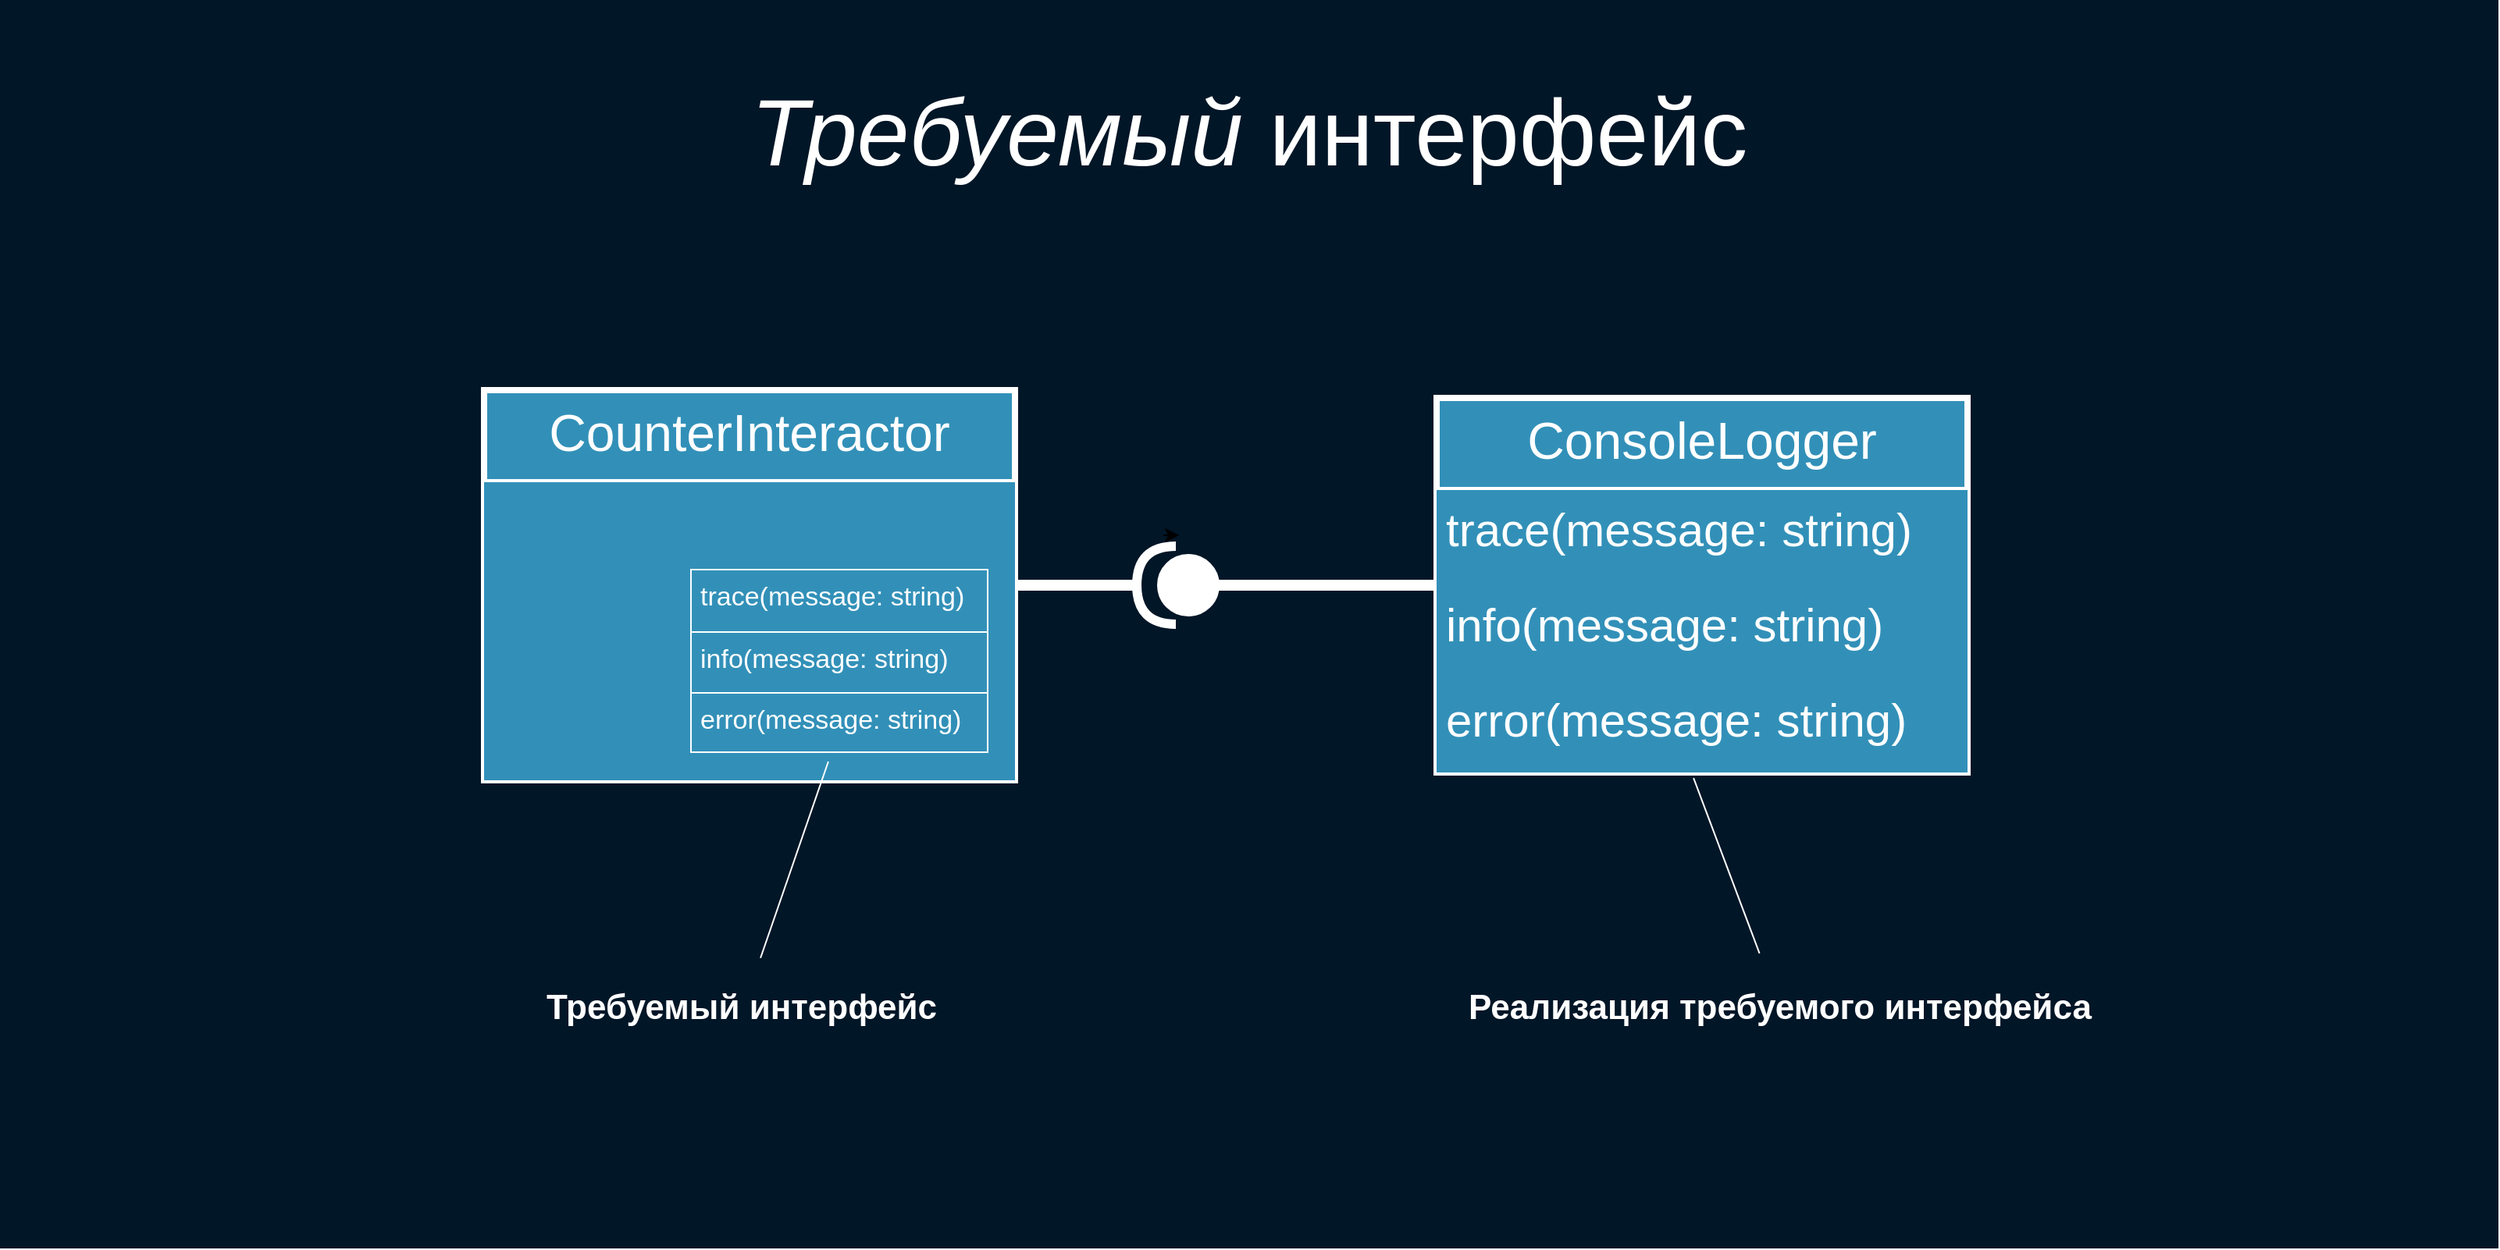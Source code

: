 <mxfile version="13.0.3" type="device"><diagram name="Page-1" id="b5b7bab2-c9e2-2cf4-8b2a-24fd1a2a6d21"><mxGraphModel dx="4154" dy="967" grid="1" gridSize="10" guides="1" tooltips="1" connect="1" arrows="1" fold="1" page="1" pageScale="1" pageWidth="827" pageHeight="1169" background="#ffffff" math="0" shadow="0"><root><mxCell id="0"/><mxCell id="1" parent="0"/><mxCell id="crDRbli0xWPwZ9U8P9Jx-28" value="" style="rounded=0;whiteSpace=wrap;html=1;fillColor=#011627;fontSize=30;fontColor=#FFFFFF;strokeColor=none;" parent="1" vertex="1"><mxGeometry x="-1790" y="80" width="1600" height="800" as="geometry"/></mxCell><mxCell id="HJhdJmxSS5BMoj7pObH_-7" value="CounterInteractor" style="swimlane;fontStyle=0;align=center;verticalAlign=top;childLayout=stackLayout;horizontal=1;startSize=59;horizontalStack=0;resizeParent=1;resizeParentMax=0;resizeLast=0;collapsible=1;marginBottom=0;strokeColor=#FFFFFF;strokeWidth=4;fillColor=#3290B8;fontSize=33;fontColor=#FFFFFF;labelBackgroundColor=none;" parent="1" vertex="1"><mxGeometry x="-1480" y="330" width="340" height="250" as="geometry"/></mxCell><mxCell id="HJhdJmxSS5BMoj7pObH_-8" value="" style="text;strokeColor=none;fillColor=#3290B8;align=left;verticalAlign=top;spacingLeft=4;spacingRight=4;overflow=hidden;rotatable=0;points=[[0,0.5],[1,0.5]];portConstraint=eastwest;fontColor=#FFFFFF;fontSize=30;labelBackgroundColor=none;" parent="HJhdJmxSS5BMoj7pObH_-7" vertex="1"><mxGeometry y="59" width="340" height="191" as="geometry"/></mxCell><mxCell id="jOwIxk3vogOaWyEmxDxG-9" value="&lt;i&gt;Требуемый&lt;/i&gt;&amp;nbsp;интерфейс" style="text;html=1;strokeColor=none;fillColor=none;align=center;verticalAlign=middle;whiteSpace=wrap;rounded=0;fontSize=60;fontColor=#FFFFFF;" parent="1" vertex="1"><mxGeometry x="-1609.06" y="130" width="1238.13" height="70" as="geometry"/></mxCell><mxCell id="HJhdJmxSS5BMoj7pObH_-2" style="edgeStyle=orthogonalEdgeStyle;rounded=0;orthogonalLoop=1;jettySize=auto;html=1;exitX=0.5;exitY=1;exitDx=0;exitDy=0;entryX=0.553;entryY=0.974;entryDx=0;entryDy=0;entryPerimeter=0;fontSize=33;fontColor=#FFFFFF;" parent="1" edge="1"><mxGeometry relative="1" as="geometry"><mxPoint x="-1045.0" y="423" as="sourcePoint"/><mxPoint x="-1034.93" y="422.48" as="targetPoint"/></mxGeometry></mxCell><mxCell id="lnrhcF5-zrZUQGdcZG1h-18" value="" style="rounded=0;orthogonalLoop=1;jettySize=auto;html=1;endArrow=none;endFill=0;fontSize=32;fontColor=#FFFFFF;strokeColor=#FFFFFF;strokeWidth=7;entryX=0;entryY=0.5;entryDx=0;entryDy=0;entryPerimeter=0;exitX=0;exitY=0.5;exitDx=0;exitDy=0;" parent="1" source="lnrhcF5-zrZUQGdcZG1h-26" target="lnrhcF5-zrZUQGdcZG1h-19" edge="1"><mxGeometry relative="1" as="geometry"><mxPoint x="-840" y="455" as="sourcePoint"/><mxPoint x="-972.0" y="515" as="targetPoint"/></mxGeometry></mxCell><mxCell id="lnrhcF5-zrZUQGdcZG1h-19" value="" style="shape=providedRequiredInterface;html=1;verticalLabelPosition=bottom;labelBackgroundColor=none;strokeColor=#FFFFFF;strokeWidth=6;fillColor=#FFFFFF;fontSize=32;fontColor=#FFFFFF;rotation=-180;" parent="1" vertex="1"><mxGeometry x="-1062" y="430" width="50" height="50" as="geometry"/></mxCell><mxCell id="lnrhcF5-zrZUQGdcZG1h-20" value="" style="rounded=0;orthogonalLoop=1;jettySize=auto;html=1;endArrow=none;endFill=0;fontSize=32;fontColor=#FFFFFF;strokeColor=#FFFFFF;strokeWidth=7;exitX=1;exitY=0.5;exitDx=0;exitDy=0;exitPerimeter=0;entryX=1;entryY=0.5;entryDx=0;entryDy=0;" parent="1" source="lnrhcF5-zrZUQGdcZG1h-19" target="HJhdJmxSS5BMoj7pObH_-7" edge="1"><mxGeometry relative="1" as="geometry"><mxPoint x="-1040" y="520.882" as="sourcePoint"/><mxPoint x="-1100.0" y="515" as="targetPoint"/></mxGeometry></mxCell><mxCell id="lnrhcF5-zrZUQGdcZG1h-22" value="Требуемый интерфейс" style="text;align=center;fontStyle=1;verticalAlign=middle;spacingLeft=3;spacingRight=3;strokeColor=none;rotatable=0;points=[[0,0.5],[1,0.5]];portConstraint=eastwest;labelBackgroundColor=none;fillColor=none;fontSize=22;fontColor=#FFFFFF;strokeWidth=4;" parent="1" vertex="1"><mxGeometry x="-1455" y="695" width="280" height="56" as="geometry"/></mxCell><mxCell id="lnrhcF5-zrZUQGdcZG1h-24" value="Реализация требуемого интерфейса" style="text;align=center;fontStyle=1;verticalAlign=middle;spacingLeft=3;spacingRight=3;strokeColor=none;rotatable=0;points=[[0,0.5],[1,0.5]];portConstraint=eastwest;labelBackgroundColor=none;fillColor=none;fontSize=22;fontColor=#FFFFFF;strokeWidth=4;" parent="1" vertex="1"><mxGeometry x="-870" y="695" width="440" height="56" as="geometry"/></mxCell><mxCell id="lnrhcF5-zrZUQGdcZG1h-25" value="" style="endArrow=none;html=1;strokeColor=#FFFFFF;strokeWidth=1;fontSize=16;fontColor=#FFFFFF;entryX=0.47;entryY=-0.073;entryDx=0;entryDy=0;entryPerimeter=0;exitX=0.484;exitY=1.061;exitDx=0;exitDy=0;exitPerimeter=0;" parent="1" source="lnrhcF5-zrZUQGdcZG1h-29" target="lnrhcF5-zrZUQGdcZG1h-24" edge="1"><mxGeometry width="50" height="50" relative="1" as="geometry"><mxPoint x="-940" y="455" as="sourcePoint"/><mxPoint x="-1060" y="625" as="targetPoint"/></mxGeometry></mxCell><mxCell id="lnrhcF5-zrZUQGdcZG1h-30" value="trace(message: string)" style="text;strokeColor=#FFFFFF;fillColor=#3290B8;align=left;verticalAlign=top;spacingLeft=4;spacingRight=4;overflow=hidden;rotatable=0;points=[[0,0.5],[1,0.5]];portConstraint=eastwest;fontColor=#FFFFFF;fontSize=17;labelBackgroundColor=none;" parent="1" vertex="1"><mxGeometry x="-1347.5" y="445" width="190" height="40" as="geometry"/></mxCell><mxCell id="lnrhcF5-zrZUQGdcZG1h-31" value="info(message: string)" style="text;strokeColor=#FFFFFF;fillColor=#3290B8;align=left;verticalAlign=top;spacingLeft=4;spacingRight=4;overflow=hidden;rotatable=0;points=[[0,0.5],[1,0.5]];portConstraint=eastwest;fontColor=#FFFFFF;fontSize=17;labelBackgroundColor=none;" parent="1" vertex="1"><mxGeometry x="-1347.5" y="485" width="190" height="39" as="geometry"/></mxCell><mxCell id="lnrhcF5-zrZUQGdcZG1h-32" value="error(message: string)" style="text;strokeColor=#FFFFFF;fillColor=#3290B8;align=left;verticalAlign=top;spacingLeft=4;spacingRight=4;overflow=hidden;rotatable=0;points=[[0,0.5],[1,0.5]];portConstraint=eastwest;fontColor=#FFFFFF;fontSize=17;labelBackgroundColor=none;" parent="1" vertex="1"><mxGeometry x="-1347.5" y="524" width="190" height="38" as="geometry"/></mxCell><mxCell id="lnrhcF5-zrZUQGdcZG1h-23" value="" style="endArrow=none;html=1;strokeColor=#FFFFFF;strokeWidth=1;fontSize=16;fontColor=#FFFFFF;entryX=0.543;entryY=-0.02;entryDx=0;entryDy=0;entryPerimeter=0;exitX=0.463;exitY=1.158;exitDx=0;exitDy=0;exitPerimeter=0;" parent="1" source="lnrhcF5-zrZUQGdcZG1h-32" target="lnrhcF5-zrZUQGdcZG1h-22" edge="1"><mxGeometry width="50" height="50" relative="1" as="geometry"><mxPoint x="-1090" y="455" as="sourcePoint"/><mxPoint x="-1550" y="625" as="targetPoint"/></mxGeometry></mxCell><mxCell id="lnrhcF5-zrZUQGdcZG1h-26" value="ConsoleLogger" style="swimlane;fontStyle=0;align=center;verticalAlign=top;childLayout=stackLayout;horizontal=1;startSize=59;horizontalStack=0;resizeParent=1;resizeParentMax=0;resizeLast=0;collapsible=1;marginBottom=0;strokeColor=#FFFFFF;strokeWidth=4;fillColor=#3290B8;fontSize=33;fontColor=#FFFFFF;labelBackgroundColor=none;" parent="1" vertex="1"><mxGeometry x="-870" y="335" width="340" height="240" as="geometry"/></mxCell><mxCell id="lnrhcF5-zrZUQGdcZG1h-27" value="trace(message: string)" style="text;strokeColor=none;fillColor=#3290B8;align=left;verticalAlign=top;spacingLeft=4;spacingRight=4;overflow=hidden;rotatable=0;points=[[0,0.5],[1,0.5]];portConstraint=eastwest;fontColor=#FFFFFF;fontSize=30;labelBackgroundColor=none;" parent="lnrhcF5-zrZUQGdcZG1h-26" vertex="1"><mxGeometry y="59" width="340" height="61" as="geometry"/></mxCell><mxCell id="lnrhcF5-zrZUQGdcZG1h-28" value="info(message: string)" style="text;strokeColor=none;fillColor=#3290B8;align=left;verticalAlign=top;spacingLeft=4;spacingRight=4;overflow=hidden;rotatable=0;points=[[0,0.5],[1,0.5]];portConstraint=eastwest;fontColor=#FFFFFF;fontSize=30;labelBackgroundColor=none;" parent="lnrhcF5-zrZUQGdcZG1h-26" vertex="1"><mxGeometry y="120" width="340" height="61" as="geometry"/></mxCell><mxCell id="lnrhcF5-zrZUQGdcZG1h-29" value="error(message: string)" style="text;strokeColor=none;fillColor=#3290B8;align=left;verticalAlign=top;spacingLeft=4;spacingRight=4;overflow=hidden;rotatable=0;points=[[0,0.5],[1,0.5]];portConstraint=eastwest;fontColor=#FFFFFF;fontSize=30;labelBackgroundColor=none;" parent="lnrhcF5-zrZUQGdcZG1h-26" vertex="1"><mxGeometry y="181" width="340" height="59" as="geometry"/></mxCell></root></mxGraphModel></diagram></mxfile>